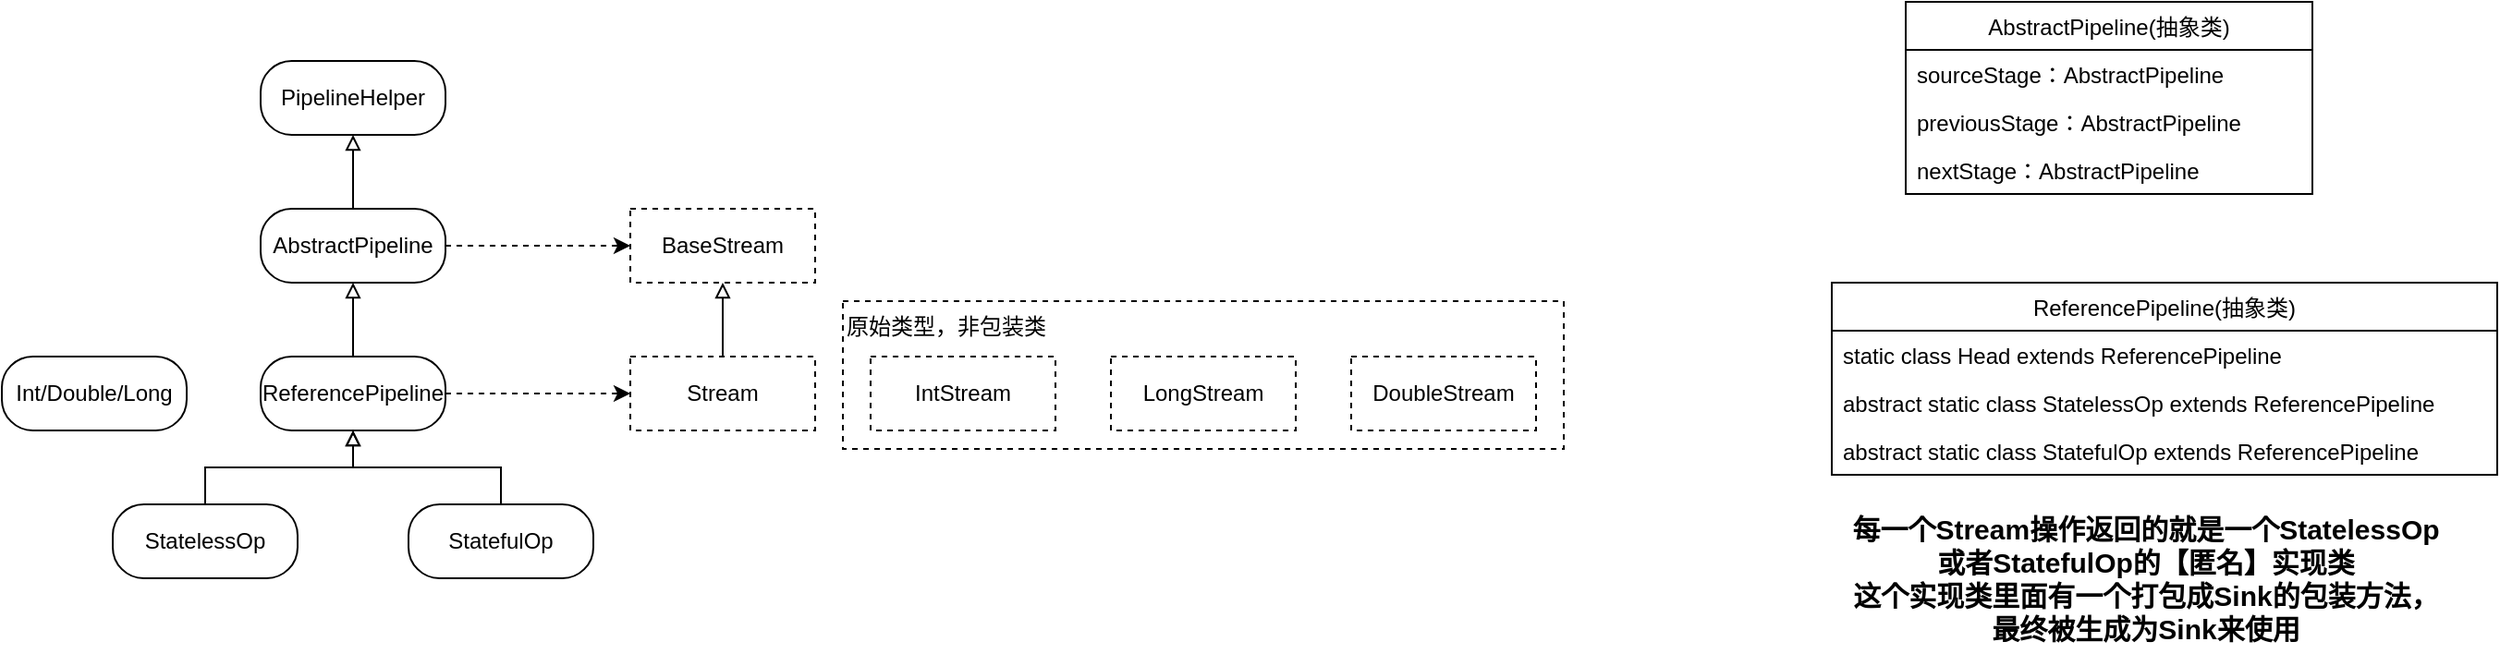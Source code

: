 <mxfile version="13.7.9" type="device"><diagram id="khaRS7P2lJMhR67_1OFf" name="第 1 页"><mxGraphModel dx="362" dy="322" grid="1" gridSize="10" guides="1" tooltips="1" connect="1" arrows="1" fold="1" page="1" pageScale="1" pageWidth="827" pageHeight="1169" math="0" shadow="0"><root><mxCell id="0"/><mxCell id="1" parent="0"/><mxCell id="b6ksqH4Raw94r94yRFLR-6" value="原始类型，非包装类" style="rounded=0;whiteSpace=wrap;html=1;fillColor=none;dashed=1;align=left;verticalAlign=top;" parent="1" vertex="1"><mxGeometry x="535" y="250" width="390" height="80" as="geometry"/></mxCell><mxCell id="b6ksqH4Raw94r94yRFLR-1" value="BaseStream" style="rounded=0;whiteSpace=wrap;html=1;dashed=1;" parent="1" vertex="1"><mxGeometry x="420" y="200" width="100" height="40" as="geometry"/></mxCell><mxCell id="b6ksqH4Raw94r94yRFLR-7" value="" style="edgeStyle=orthogonalEdgeStyle;rounded=0;orthogonalLoop=1;jettySize=auto;html=1;endArrow=block;endFill=0;" parent="1" source="b6ksqH4Raw94r94yRFLR-2" target="b6ksqH4Raw94r94yRFLR-1" edge="1"><mxGeometry relative="1" as="geometry"/></mxCell><mxCell id="b6ksqH4Raw94r94yRFLR-2" value="Stream" style="rounded=0;whiteSpace=wrap;html=1;dashed=1;" parent="1" vertex="1"><mxGeometry x="420" y="280" width="100" height="40" as="geometry"/></mxCell><mxCell id="b6ksqH4Raw94r94yRFLR-3" value="IntStream" style="rounded=0;whiteSpace=wrap;html=1;dashed=1;" parent="1" vertex="1"><mxGeometry x="550" y="280" width="100" height="40" as="geometry"/></mxCell><mxCell id="b6ksqH4Raw94r94yRFLR-4" value="LongStream" style="rounded=0;whiteSpace=wrap;html=1;dashed=1;" parent="1" vertex="1"><mxGeometry x="680" y="280" width="100" height="40" as="geometry"/></mxCell><mxCell id="b6ksqH4Raw94r94yRFLR-5" value="DoubleStream" style="rounded=0;whiteSpace=wrap;html=1;dashed=1;" parent="1" vertex="1"><mxGeometry x="810" y="280" width="100" height="40" as="geometry"/></mxCell><mxCell id="b6ksqH4Raw94r94yRFLR-8" value="PipelineHelper" style="rounded=1;whiteSpace=wrap;html=1;fontFamily=Helvetica;fontSize=12;fontColor=#000000;align=center;strokeColor=#000000;fillColor=#ffffff;arcSize=42;" parent="1" vertex="1"><mxGeometry x="220" y="120" width="100" height="40" as="geometry"/></mxCell><mxCell id="b6ksqH4Raw94r94yRFLR-11" value="" style="edgeStyle=orthogonalEdgeStyle;rounded=0;orthogonalLoop=1;jettySize=auto;html=1;endArrow=block;endFill=0;" parent="1" source="b6ksqH4Raw94r94yRFLR-10" target="b6ksqH4Raw94r94yRFLR-8" edge="1"><mxGeometry relative="1" as="geometry"/></mxCell><mxCell id="IygfGtlf3cYcZJCtjtk9-4" value="" style="edgeStyle=orthogonalEdgeStyle;rounded=0;orthogonalLoop=1;jettySize=auto;html=1;dashed=1;" parent="1" source="b6ksqH4Raw94r94yRFLR-10" target="b6ksqH4Raw94r94yRFLR-1" edge="1"><mxGeometry relative="1" as="geometry"/></mxCell><mxCell id="b6ksqH4Raw94r94yRFLR-10" value="AbstractPipeline" style="rounded=1;whiteSpace=wrap;html=1;fontFamily=Helvetica;fontSize=12;fontColor=#000000;align=center;strokeColor=#000000;fillColor=#ffffff;arcSize=42;" parent="1" vertex="1"><mxGeometry x="220" y="200" width="100" height="40" as="geometry"/></mxCell><mxCell id="b6ksqH4Raw94r94yRFLR-13" value="AbstractPipeline(抽象类)" style="swimlane;fontStyle=0;childLayout=stackLayout;horizontal=1;startSize=26;fillColor=none;horizontalStack=0;resizeParent=1;resizeParentMax=0;resizeLast=0;collapsible=1;marginBottom=0;" parent="1" vertex="1"><mxGeometry x="1110" y="88" width="220" height="104" as="geometry"/></mxCell><mxCell id="b6ksqH4Raw94r94yRFLR-14" value="sourceStage：AbstractPipeline" style="text;strokeColor=none;fillColor=none;align=left;verticalAlign=top;spacingLeft=4;spacingRight=4;overflow=hidden;rotatable=0;points=[[0,0.5],[1,0.5]];portConstraint=eastwest;" parent="b6ksqH4Raw94r94yRFLR-13" vertex="1"><mxGeometry y="26" width="220" height="26" as="geometry"/></mxCell><mxCell id="b6ksqH4Raw94r94yRFLR-15" value="previousStage：AbstractPipeline" style="text;strokeColor=none;fillColor=none;align=left;verticalAlign=top;spacingLeft=4;spacingRight=4;overflow=hidden;rotatable=0;points=[[0,0.5],[1,0.5]];portConstraint=eastwest;" parent="b6ksqH4Raw94r94yRFLR-13" vertex="1"><mxGeometry y="52" width="220" height="26" as="geometry"/></mxCell><mxCell id="b6ksqH4Raw94r94yRFLR-16" value="nextStage：AbstractPipeline" style="text;strokeColor=none;fillColor=none;align=left;verticalAlign=top;spacingLeft=4;spacingRight=4;overflow=hidden;rotatable=0;points=[[0,0.5],[1,0.5]];portConstraint=eastwest;" parent="b6ksqH4Raw94r94yRFLR-13" vertex="1"><mxGeometry y="78" width="220" height="26" as="geometry"/></mxCell><mxCell id="IygfGtlf3cYcZJCtjtk9-2" value="" style="edgeStyle=orthogonalEdgeStyle;rounded=0;orthogonalLoop=1;jettySize=auto;html=1;endFill=0;endArrow=block;" parent="1" source="IygfGtlf3cYcZJCtjtk9-1" target="b6ksqH4Raw94r94yRFLR-10" edge="1"><mxGeometry relative="1" as="geometry"/></mxCell><mxCell id="IygfGtlf3cYcZJCtjtk9-5" value="" style="edgeStyle=orthogonalEdgeStyle;rounded=0;orthogonalLoop=1;jettySize=auto;html=1;dashed=1;" parent="1" source="IygfGtlf3cYcZJCtjtk9-1" target="b6ksqH4Raw94r94yRFLR-2" edge="1"><mxGeometry relative="1" as="geometry"/></mxCell><mxCell id="IygfGtlf3cYcZJCtjtk9-1" value="ReferencePipeline" style="rounded=1;whiteSpace=wrap;html=1;fontFamily=Helvetica;fontSize=12;fontColor=#000000;align=center;strokeColor=#000000;fillColor=#ffffff;arcSize=42;" parent="1" vertex="1"><mxGeometry x="220" y="280" width="100" height="40" as="geometry"/></mxCell><mxCell id="IygfGtlf3cYcZJCtjtk9-6" value="Int/Double/Long" style="rounded=1;whiteSpace=wrap;html=1;fontFamily=Helvetica;fontSize=12;fontColor=#000000;align=center;strokeColor=#000000;fillColor=#ffffff;arcSize=42;" parent="1" vertex="1"><mxGeometry x="80" y="280" width="100" height="40" as="geometry"/></mxCell><mxCell id="IygfGtlf3cYcZJCtjtk9-8" value="" style="edgeStyle=orthogonalEdgeStyle;rounded=0;orthogonalLoop=1;jettySize=auto;html=1;endFill=0;endArrow=block;" parent="1" source="IygfGtlf3cYcZJCtjtk9-7" target="IygfGtlf3cYcZJCtjtk9-1" edge="1"><mxGeometry relative="1" as="geometry"/></mxCell><mxCell id="IygfGtlf3cYcZJCtjtk9-7" value="StatelessOp" style="rounded=1;whiteSpace=wrap;html=1;fontFamily=Helvetica;fontSize=12;fontColor=#000000;align=center;strokeColor=#000000;fillColor=#ffffff;arcSize=42;" parent="1" vertex="1"><mxGeometry x="140" y="360" width="100" height="40" as="geometry"/></mxCell><mxCell id="IygfGtlf3cYcZJCtjtk9-10" style="edgeStyle=orthogonalEdgeStyle;rounded=0;orthogonalLoop=1;jettySize=auto;html=1;entryX=0.5;entryY=1;entryDx=0;entryDy=0;endFill=0;endArrow=block;" parent="1" source="IygfGtlf3cYcZJCtjtk9-9" target="IygfGtlf3cYcZJCtjtk9-1" edge="1"><mxGeometry relative="1" as="geometry"/></mxCell><mxCell id="IygfGtlf3cYcZJCtjtk9-9" value="StatefulOp" style="rounded=1;whiteSpace=wrap;html=1;fontFamily=Helvetica;fontSize=12;fontColor=#000000;align=center;strokeColor=#000000;fillColor=#ffffff;arcSize=42;" parent="1" vertex="1"><mxGeometry x="300" y="360" width="100" height="40" as="geometry"/></mxCell><mxCell id="IygfGtlf3cYcZJCtjtk9-21" value="ReferencePipeline(抽象类)" style="swimlane;fontStyle=0;childLayout=stackLayout;horizontal=1;startSize=26;fillColor=none;horizontalStack=0;resizeParent=1;resizeParentMax=0;resizeLast=0;collapsible=1;marginBottom=0;" parent="1" vertex="1"><mxGeometry x="1070" y="240" width="360" height="104" as="geometry"/></mxCell><mxCell id="IygfGtlf3cYcZJCtjtk9-22" value="static class Head extends ReferencePipeline" style="text;strokeColor=none;fillColor=none;align=left;verticalAlign=top;spacingLeft=4;spacingRight=4;overflow=hidden;rotatable=0;points=[[0,0.5],[1,0.5]];portConstraint=eastwest;" parent="IygfGtlf3cYcZJCtjtk9-21" vertex="1"><mxGeometry y="26" width="360" height="26" as="geometry"/></mxCell><mxCell id="IygfGtlf3cYcZJCtjtk9-23" value="abstract static class StatelessOp extends ReferencePipeline" style="text;strokeColor=none;fillColor=none;align=left;verticalAlign=top;spacingLeft=4;spacingRight=4;overflow=hidden;rotatable=0;points=[[0,0.5],[1,0.5]];portConstraint=eastwest;" parent="IygfGtlf3cYcZJCtjtk9-21" vertex="1"><mxGeometry y="52" width="360" height="26" as="geometry"/></mxCell><mxCell id="IygfGtlf3cYcZJCtjtk9-24" value="abstract static class StatefulOp extends ReferencePipeline" style="text;strokeColor=none;fillColor=none;align=left;verticalAlign=top;spacingLeft=4;spacingRight=4;overflow=hidden;rotatable=0;points=[[0,0.5],[1,0.5]];portConstraint=eastwest;" parent="IygfGtlf3cYcZJCtjtk9-21" vertex="1"><mxGeometry y="78" width="360" height="26" as="geometry"/></mxCell><mxCell id="IygfGtlf3cYcZJCtjtk9-25" value="&lt;b&gt;&lt;font style=&quot;font-size: 15px&quot;&gt;每一个Stream操作返回的就是一个StatelessOp或者StatefulOp的【匿名】实现类&lt;br&gt;这个实现类里面有一个打包成Sink的包装方法，最终被生成为Sink来使用&lt;br&gt;&lt;/font&gt;&lt;/b&gt;" style="text;html=1;strokeColor=none;fillColor=none;align=center;verticalAlign=middle;whiteSpace=wrap;rounded=0;" parent="1" vertex="1"><mxGeometry x="1080" y="360" width="320" height="80" as="geometry"/></mxCell></root></mxGraphModel></diagram></mxfile>